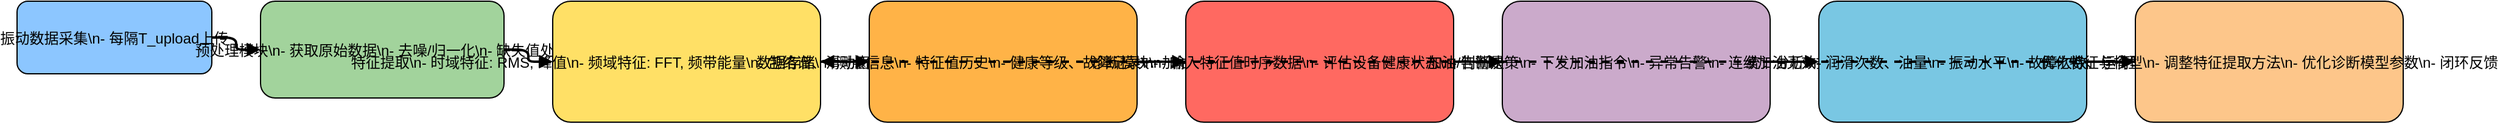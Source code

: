 <mxfile>
  <diagram name="振动润滑异常诊断详细流程图" id="detailed_flow">
    <mxGraphModel dx="1600" dy="800" grid="1" gridSize="10" guides="1" tooltips="1" connect="1" arrows="1" fold="1" page="1" pageScale="1" pageWidth="1400" pageHeight="900">
      <root>
        <mxCell id="0" />
        <mxCell id="1" parent="0" />

        <!-- 振动数据采集 -->
        <mxCell id="2" value="振动数据采集\n- 每隔T_upload上传" style="rounded=1;fillColor=#8CC6FF;fontSize=12;fontColor=#000000;" vertex="1" parent="1">
          <mxGeometry x="40" y="40" width="160" height="60" as="geometry" />
        </mxCell>

        <!-- 预处理模块 -->
        <mxCell id="3" value="预处理模块\n- 获取原始数据\n- 去噪/归一化\n- 缺失值处理" style="rounded=1;fillColor=#A2D39C;fontSize=12;fontColor=#000000;" vertex="1" parent="1">
          <mxGeometry x="240" y="40" width="200" height="80" as="geometry" />
        </mxCell>

        <!-- 特征提取模块 -->
        <mxCell id="4" value="特征提取\n- 时域特征: RMS, 峰值\n- 频域特征: FFT, 频带能量\n- 包络谱、滑动窗口统计\n- 设备类型通用" style="rounded=1;fillColor=#FFE066;fontSize=12;fontColor=#000000;" vertex="1" parent="1">
          <mxGeometry x="480" y="40" width="220" height="100" as="geometry" />
        </mxCell>

        <!-- 数据存储 -->
        <mxCell id="5" value="数据存储\n- 测点信息\n- 特征值历史\n- 健康等级、故障记录\n- 加油指令记录" style="rounded=1;fillColor=#FFB347;fontSize=12;fontColor=#000000;" vertex="1" parent="1">
          <mxGeometry x="740" y="40" width="220" height="100" as="geometry" />
        </mxCell>

        <!-- 诊断模块 -->
        <mxCell id="6" value="诊断模块\n- 输入特征值时序数据\n- 评估设备健康状态\n- 判断是否加油" style="rounded=1;fillColor=#FF6961;fontSize=12;fontColor=#000000;" vertex="1" parent="1">
          <mxGeometry x="1000" y="40" width="220" height="100" as="geometry" />
        </mxCell>

        <!-- 加油/告警决策 -->
        <mxCell id="7" value="加油/告警决策\n- 下发加油指令\n- 异常告警\n- 连续加油无效提醒" style="rounded=1;fillColor=#CBAACB;fontSize=12;fontColor=#000000;" vertex="1" parent="1">
          <mxGeometry x="1260" y="40" width="220" height="100" as="geometry" />
        </mxCell>

        <!-- 统计分析 -->
        <mxCell id="8" value="统计分析\n- 润滑次数、油量\n- 振动水平\n- 故障次数、运行时长" style="rounded=1;fillColor=#79C7E3;fontSize=12;fontColor=#000000;" vertex="1" parent="1">
          <mxGeometry x="1520" y="40" width="220" height="100" as="geometry" />
        </mxCell>

        <!-- 优化特征与模型 -->
        <mxCell id="9" value="优化特征与模型\n- 调整特征提取方法\n- 优化诊断模型参数\n- 闭环反馈" style="rounded=1;fillColor=#FDC68A;fontSize=12;fontColor=#000000;" vertex="1" parent="1">
          <mxGeometry x="1780" y="40" width="220" height="100" as="geometry" />
        </mxCell>

        <!-- 箭头连接 -->
        <mxCell id="10" style="edgeStyle=orthogonalEdgeStyle;endArrow=block;strokeWidth=2;" edge="1" parent="1" source="2" target="3">
          <mxGeometry relative="1" as="geometry" />
        </mxCell>
        <mxCell id="11" style="edgeStyle=orthogonalEdgeStyle;endArrow=block;strokeWidth=2;" edge="1" parent="1" source="3" target="4">
          <mxGeometry relative="1" as="geometry" />
        </mxCell>
        <mxCell id="12" style="edgeStyle=orthogonalEdgeStyle;endArrow=block;strokeWidth=2;" edge="1" parent="1" source="4" target="5">
          <mxGeometry relative="1" as="geometry" />
        </mxCell>
        <mxCell id="13" style="edgeStyle=orthogonalEdgeStyle;endArrow=block;strokeWidth=2;" edge="1" parent="1" source="5" target="6">
          <mxGeometry relative="1" as="geometry" />
        </mxCell>
        <mxCell id="14" style="edgeStyle=orthogonalEdgeStyle;endArrow=block;strokeWidth=2;" edge="1" parent="1" source="6" target="7">
          <mxGeometry relative="1" as="geometry" />
        </mxCell>
        <mxCell id="15" style="edgeStyle=orthogonalEdgeStyle;endArrow=block;strokeWidth=2;" edge="1" parent="1" source="7" target="8">
          <mxGeometry relative="1" as="geometry" />
        </mxCell>
        <mxCell id="16" style="edgeStyle=orthogonalEdgeStyle;endArrow=block;strokeWidth=2;" edge="1" parent="1" source="8" target="9">
          <mxGeometry relative="1" as="geometry" />
        </mxCell>

        <!-- 闭环箭头 -->
        <mxCell id="17" style="edgeStyle=orthogonalEdgeStyle;endArrow=block;strokeWidth=2;dashed=1;" edge="1" parent="1" source="9" target="4">
          <mxGeometry relative="1" as="geometry" />
        </mxCell>

      </root>
    </mxGraphModel>
  </diagram>
</mxfile>
